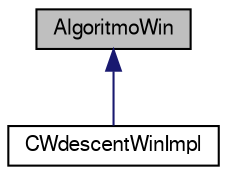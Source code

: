 digraph G
{
  edge [fontname="FreeSans",fontsize="10",labelfontname="FreeSans",labelfontsize="10"];
  node [fontname="FreeSans",fontsize="10",shape=record];
  Node1 [label="AlgoritmoWin",height=0.2,width=0.4,color="black", fillcolor="grey75", style="filled" fontcolor="black"];
  Node1 -> Node2 [dir=back,color="midnightblue",fontsize="10",style="solid",fontname="FreeSans"];
  Node2 [label="CWdescentWinImpl",height=0.2,width=0.4,color="black", fillcolor="white", style="filled",URL="$d6/d1f/classCWdescentWinImpl.html",tooltip="Окно для прохождения Покоординатного спуска..."];
}
